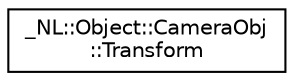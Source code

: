 digraph "Graphical Class Hierarchy"
{
  edge [fontname="Helvetica",fontsize="10",labelfontname="Helvetica",labelfontsize="10"];
  node [fontname="Helvetica",fontsize="10",shape=record];
  rankdir="LR";
  Node0 [label="_NL::Object::CameraObj\l::Transform",height=0.2,width=0.4,color="black", fillcolor="white", style="filled",URL="$struct___n_l_1_1_object_1_1_camera_obj_1_1_transform.html"];
}
